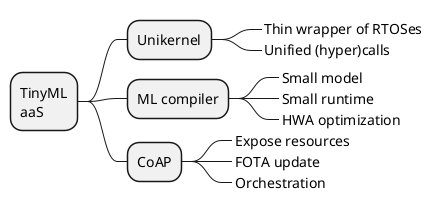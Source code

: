 @startmindmap

* TinyML\naaS
** Unikernel
***_ Thin wrapper of RTOSes
***_ Unified (hyper)calls
** ML compiler
***_ Small model
***_ Small runtime
***_ HWA optimization
** CoAP
***_ Expose resources
***_ FOTA update
***_ Orchestration

@endmindmap
